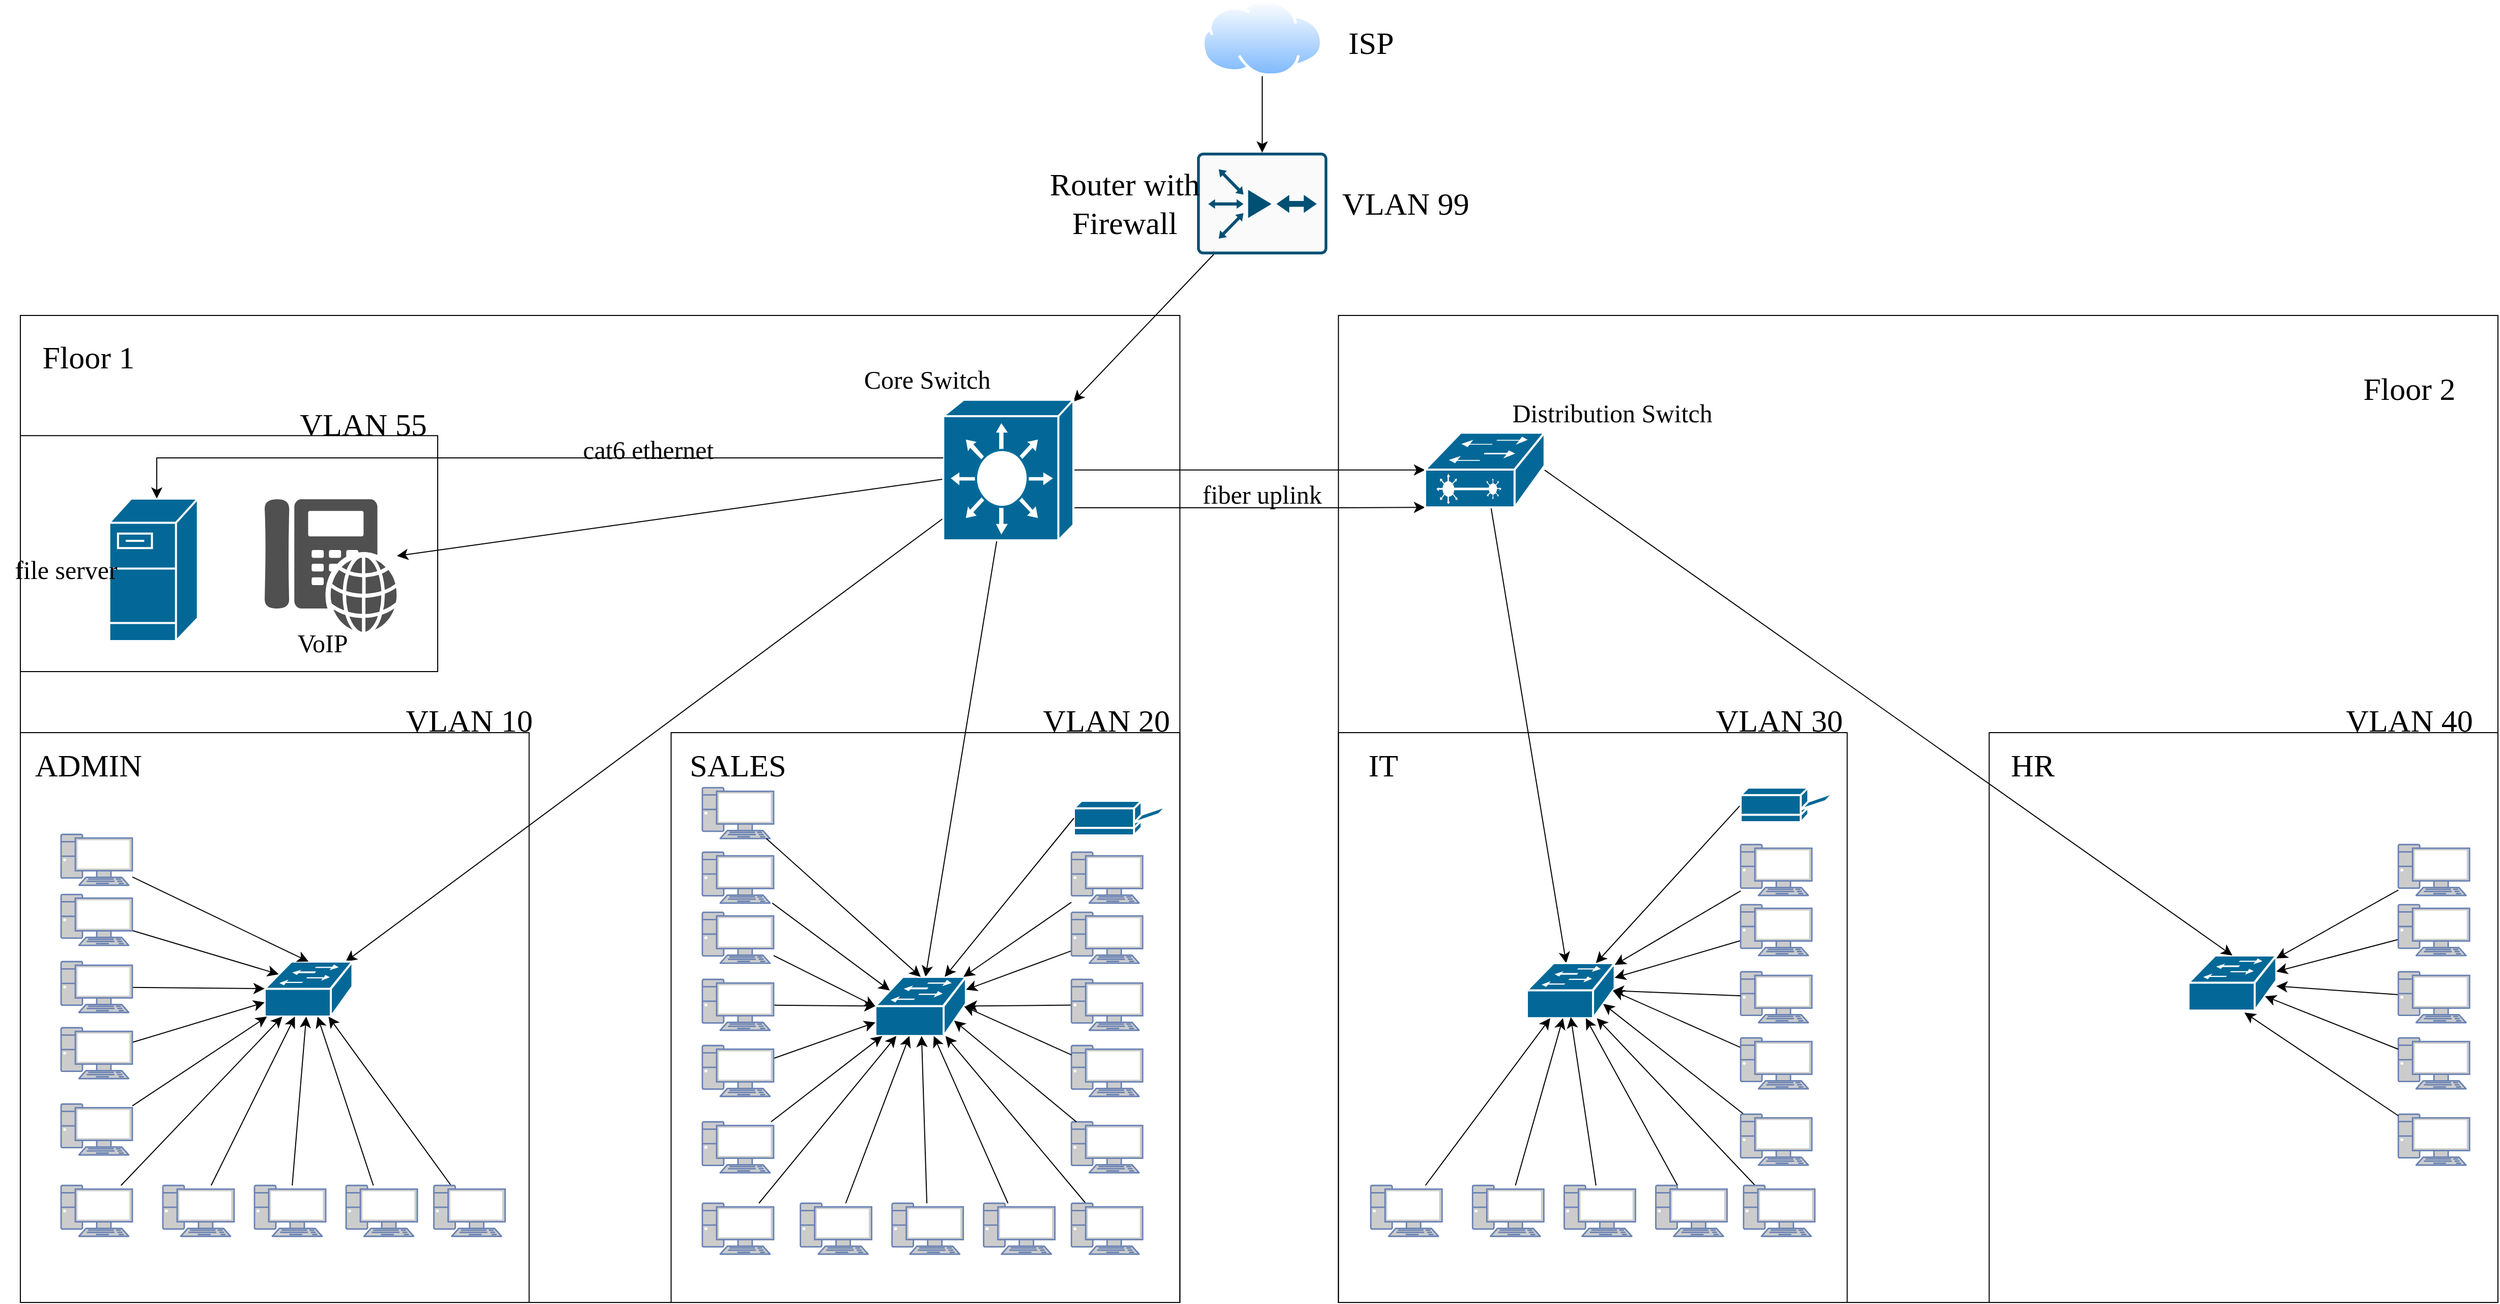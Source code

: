 <mxfile version="27.0.3">
  <diagram name="Page-1" id="lvZPzRQ9xBgecxqEHYSW">
    <mxGraphModel dx="4338" dy="1784" grid="1" gridSize="10" guides="1" tooltips="1" connect="1" arrows="1" fold="1" page="1" pageScale="1" pageWidth="1169" pageHeight="827" background="none" math="0" shadow="0">
      <root>
        <mxCell id="0" />
        <mxCell id="1" parent="0" />
        <mxCell id="jiWG33mtaCor1uyyTD07-7" value="" style="edgeStyle=none;curved=1;rounded=0;orthogonalLoop=1;jettySize=auto;html=1;fontSize=12;startSize=8;endSize=8;" edge="1" parent="1" source="jiWG33mtaCor1uyyTD07-3" target="jiWG33mtaCor1uyyTD07-6">
          <mxGeometry relative="1" as="geometry" />
        </mxCell>
        <mxCell id="jiWG33mtaCor1uyyTD07-3" value="" style="image;aspect=fixed;perimeter=ellipsePerimeter;html=1;align=center;shadow=0;dashed=0;spacingTop=3;image=img/lib/active_directory/internet_cloud.svg;" vertex="1" parent="1">
          <mxGeometry x="520.55" y="40" width="118.89" height="74.9" as="geometry" />
        </mxCell>
        <mxCell id="jiWG33mtaCor1uyyTD07-8" value="" style="edgeStyle=none;curved=1;rounded=0;orthogonalLoop=1;jettySize=auto;html=1;fontSize=12;startSize=8;endSize=8;" edge="1" parent="1" source="jiWG33mtaCor1uyyTD07-6" target="jiWG33mtaCor1uyyTD07-2">
          <mxGeometry relative="1" as="geometry" />
        </mxCell>
        <mxCell id="jiWG33mtaCor1uyyTD07-6" value="" style="sketch=0;points=[[0.015,0.015,0],[0.985,0.015,0],[0.985,0.985,0],[0.015,0.985,0],[0.25,0,0],[0.5,0,0],[0.75,0,0],[1,0.25,0],[1,0.5,0],[1,0.75,0],[0.75,1,0],[0.5,1,0],[0.25,1,0],[0,0.75,0],[0,0.5,0],[0,0.25,0]];verticalLabelPosition=bottom;html=1;verticalAlign=top;aspect=fixed;align=center;pointerEvents=1;shape=mxgraph.cisco19.rect;prIcon=router_with_firewall2;fillColor=#FAFAFA;strokeColor=#005073;" vertex="1" parent="1">
          <mxGeometry x="515.99" y="190" width="128" height="100" as="geometry" />
        </mxCell>
        <mxCell id="jiWG33mtaCor1uyyTD07-9" value="" style="rounded=0;whiteSpace=wrap;html=1;fillColor=none;" vertex="1" parent="1">
          <mxGeometry x="-640" y="350" width="1139.12" height="970" as="geometry" />
        </mxCell>
        <mxCell id="jiWG33mtaCor1uyyTD07-25" style="edgeStyle=none;curved=1;rounded=0;orthogonalLoop=1;jettySize=auto;html=1;fontSize=12;startSize=8;endSize=8;" edge="1" parent="1" source="jiWG33mtaCor1uyyTD07-2" target="jiWG33mtaCor1uyyTD07-19">
          <mxGeometry relative="1" as="geometry" />
        </mxCell>
        <mxCell id="jiWG33mtaCor1uyyTD07-28" style="edgeStyle=none;curved=1;rounded=0;orthogonalLoop=1;jettySize=auto;html=1;fontSize=12;startSize=8;endSize=8;" edge="1" parent="1" source="jiWG33mtaCor1uyyTD07-2" target="jiWG33mtaCor1uyyTD07-26">
          <mxGeometry relative="1" as="geometry" />
        </mxCell>
        <mxCell id="jiWG33mtaCor1uyyTD07-30" style="edgeStyle=none;curved=1;rounded=0;orthogonalLoop=1;jettySize=auto;html=1;fontSize=12;startSize=8;endSize=8;" edge="1" parent="1" source="jiWG33mtaCor1uyyTD07-2" target="jiWG33mtaCor1uyyTD07-29">
          <mxGeometry relative="1" as="geometry" />
        </mxCell>
        <mxCell id="jiWG33mtaCor1uyyTD07-33" style="edgeStyle=none;curved=1;rounded=0;orthogonalLoop=1;jettySize=auto;html=1;fontSize=12;startSize=8;endSize=8;" edge="1" parent="1" source="jiWG33mtaCor1uyyTD07-2" target="jiWG33mtaCor1uyyTD07-16">
          <mxGeometry relative="1" as="geometry" />
        </mxCell>
        <mxCell id="jiWG33mtaCor1uyyTD07-134" style="edgeStyle=orthogonalEdgeStyle;rounded=0;orthogonalLoop=1;jettySize=auto;html=1;fontSize=12;startSize=8;endSize=8;entryX=0;entryY=1;entryDx=0;entryDy=0;entryPerimeter=0;" edge="1" parent="1" source="jiWG33mtaCor1uyyTD07-2" target="jiWG33mtaCor1uyyTD07-16">
          <mxGeometry relative="1" as="geometry">
            <Array as="points">
              <mxPoint x="660" y="539" />
              <mxPoint x="660" y="539" />
            </Array>
          </mxGeometry>
        </mxCell>
        <mxCell id="jiWG33mtaCor1uyyTD07-2" value="" style="shape=mxgraph.cisco.switches.layer_3_switch;sketch=0;html=1;pointerEvents=1;dashed=0;fillColor=#036897;strokeColor=#ffffff;strokeWidth=2;verticalLabelPosition=bottom;verticalAlign=top;align=center;outlineConnect=0;" vertex="1" parent="1">
          <mxGeometry x="266.648" y="432.882" width="127.861" height="138.062" as="geometry" />
        </mxCell>
        <mxCell id="jiWG33mtaCor1uyyTD07-11" value="" style="rounded=0;whiteSpace=wrap;html=1;fillColor=none;" vertex="1" parent="1">
          <mxGeometry x="654.87" y="350" width="1139.12" height="970" as="geometry" />
        </mxCell>
        <mxCell id="jiWG33mtaCor1uyyTD07-13" value="Floor 1" style="text;html=1;align=center;verticalAlign=middle;whiteSpace=wrap;rounded=0;fontFamily=Poppins;fontSource=https%3A%2F%2Ffonts.googleapis.com%2Fcss%3Ffamily%3DPoppins;fontSize=31;" vertex="1" parent="1">
          <mxGeometry x="-659.996" y="369.002" width="174.355" height="44.062" as="geometry" />
        </mxCell>
        <mxCell id="jiWG33mtaCor1uyyTD07-15" value="Floor 2" style="text;html=1;align=center;verticalAlign=middle;whiteSpace=wrap;rounded=0;fontFamily=Poppins;fontSource=https%3A%2F%2Ffonts.googleapis.com%2Fcss%3Ffamily%3DPoppins;fontSize=31;" vertex="1" parent="1">
          <mxGeometry x="1619.639" y="400.002" width="174.355" height="44.062" as="geometry" />
        </mxCell>
        <mxCell id="jiWG33mtaCor1uyyTD07-101" style="edgeStyle=none;curved=1;rounded=0;orthogonalLoop=1;jettySize=auto;html=1;fontSize=12;startSize=8;endSize=8;" edge="1" parent="1" source="jiWG33mtaCor1uyyTD07-16" target="jiWG33mtaCor1uyyTD07-90">
          <mxGeometry relative="1" as="geometry" />
        </mxCell>
        <mxCell id="jiWG33mtaCor1uyyTD07-16" value="" style="shape=mxgraph.cisco.switches.layer_2_remote_switch;sketch=0;html=1;pointerEvents=1;dashed=0;fillColor=#036897;strokeColor=#ffffff;strokeWidth=2;verticalLabelPosition=bottom;verticalAlign=top;align=center;outlineConnect=0;" vertex="1" parent="1">
          <mxGeometry x="740.004" y="465.19" width="117.399" height="73.438" as="geometry" />
        </mxCell>
        <mxCell id="jiWG33mtaCor1uyyTD07-21" value="" style="rounded=0;whiteSpace=wrap;html=1;fillColor=none;" vertex="1" parent="1">
          <mxGeometry x="-640" y="760" width="499.82" height="560" as="geometry" />
        </mxCell>
        <mxCell id="jiWG33mtaCor1uyyTD07-17" value="" style="shape=mxgraph.cisco.servers.fileserver;sketch=0;html=1;pointerEvents=1;dashed=0;fillColor=#036897;strokeColor=#ffffff;strokeWidth=2;verticalLabelPosition=bottom;verticalAlign=top;align=center;outlineConnect=0;" vertex="1" parent="1">
          <mxGeometry x="-552.65" y="530" width="87.01" height="140" as="geometry" />
        </mxCell>
        <mxCell id="jiWG33mtaCor1uyyTD07-18" style="edgeStyle=orthogonalEdgeStyle;rounded=0;orthogonalLoop=1;jettySize=auto;html=1;fontSize=12;startSize=8;endSize=8;" edge="1" parent="1" source="jiWG33mtaCor1uyyTD07-2" target="jiWG33mtaCor1uyyTD07-17">
          <mxGeometry relative="1" as="geometry">
            <Array as="points">
              <mxPoint x="-506" y="490" />
            </Array>
          </mxGeometry>
        </mxCell>
        <mxCell id="jiWG33mtaCor1uyyTD07-19" value="" style="shape=mxgraph.cisco.switches.workgroup_switch;sketch=0;html=1;pointerEvents=1;dashed=0;fillColor=#036897;strokeColor=#ffffff;strokeWidth=2;verticalLabelPosition=bottom;verticalAlign=top;align=center;outlineConnect=0;" vertex="1" parent="1">
          <mxGeometry x="-400" y="985" width="86.23" height="54.06" as="geometry" />
        </mxCell>
        <mxCell id="jiWG33mtaCor1uyyTD07-22" value="" style="rounded=0;whiteSpace=wrap;html=1;fillColor=none;" vertex="1" parent="1">
          <mxGeometry x="-0.7" y="760" width="499.82" height="560" as="geometry" />
        </mxCell>
        <mxCell id="jiWG33mtaCor1uyyTD07-26" value="" style="sketch=0;pointerEvents=1;shadow=0;dashed=0;html=1;strokeColor=none;fillColor=#505050;labelPosition=center;verticalLabelPosition=bottom;verticalAlign=top;outlineConnect=0;align=center;shape=mxgraph.office.devices.phone_voip;" vertex="1" parent="1">
          <mxGeometry x="-400" y="530" width="130" height="131" as="geometry" />
        </mxCell>
        <mxCell id="jiWG33mtaCor1uyyTD07-29" value="" style="shape=mxgraph.cisco.switches.workgroup_switch;sketch=0;html=1;pointerEvents=1;dashed=0;fillColor=#036897;strokeColor=#ffffff;strokeWidth=2;verticalLabelPosition=bottom;verticalAlign=top;align=center;outlineConnect=0;" vertex="1" parent="1">
          <mxGeometry x="200" y="1000.0" width="88.9" height="58.12" as="geometry" />
        </mxCell>
        <mxCell id="jiWG33mtaCor1uyyTD07-31" value="ADMIN" style="text;html=1;align=center;verticalAlign=middle;whiteSpace=wrap;rounded=0;fontFamily=Poppins;fontSource=https%3A%2F%2Ffonts.googleapis.com%2Fcss%3Ffamily%3DPoppins;fontSize=31;" vertex="1" parent="1">
          <mxGeometry x="-659.996" y="770.003" width="174.355" height="44.062" as="geometry" />
        </mxCell>
        <mxCell id="jiWG33mtaCor1uyyTD07-32" value="SALES" style="text;html=1;align=center;verticalAlign=middle;whiteSpace=wrap;rounded=0;fontFamily=Poppins;fontSource=https%3A%2F%2Ffonts.googleapis.com%2Fcss%3Ffamily%3DPoppins;fontSize=31;" vertex="1" parent="1">
          <mxGeometry x="-22.176" y="770.013" width="174.355" height="44.062" as="geometry" />
        </mxCell>
        <mxCell id="jiWG33mtaCor1uyyTD07-45" style="edgeStyle=none;curved=1;rounded=0;orthogonalLoop=1;jettySize=auto;html=1;fontSize=12;startSize=8;endSize=8;entryX=0.16;entryY=0.23;entryDx=0;entryDy=0;entryPerimeter=0;" edge="1" parent="1" source="jiWG33mtaCor1uyyTD07-34" target="jiWG33mtaCor1uyyTD07-19">
          <mxGeometry relative="1" as="geometry" />
        </mxCell>
        <mxCell id="jiWG33mtaCor1uyyTD07-34" value="" style="fontColor=#0066CC;verticalAlign=top;verticalLabelPosition=bottom;labelPosition=center;align=center;html=1;outlineConnect=0;fillColor=#CCCCCC;strokeColor=#6881B3;gradientColor=none;gradientDirection=north;strokeWidth=2;shape=mxgraph.networks.pc;" vertex="1" parent="1">
          <mxGeometry x="-600" y="919.06" width="70" height="50" as="geometry" />
        </mxCell>
        <mxCell id="jiWG33mtaCor1uyyTD07-46" style="edgeStyle=none;curved=1;rounded=0;orthogonalLoop=1;jettySize=auto;html=1;fontSize=12;startSize=8;endSize=8;" edge="1" parent="1" source="jiWG33mtaCor1uyyTD07-35" target="jiWG33mtaCor1uyyTD07-19">
          <mxGeometry relative="1" as="geometry" />
        </mxCell>
        <mxCell id="jiWG33mtaCor1uyyTD07-35" value="" style="fontColor=#0066CC;verticalAlign=top;verticalLabelPosition=bottom;labelPosition=center;align=center;html=1;outlineConnect=0;fillColor=#CCCCCC;strokeColor=#6881B3;gradientColor=none;gradientDirection=north;strokeWidth=2;shape=mxgraph.networks.pc;" vertex="1" parent="1">
          <mxGeometry x="-600" y="985" width="70" height="50" as="geometry" />
        </mxCell>
        <mxCell id="jiWG33mtaCor1uyyTD07-47" style="edgeStyle=none;curved=1;rounded=0;orthogonalLoop=1;jettySize=auto;html=1;fontSize=12;startSize=8;endSize=8;" edge="1" parent="1" source="jiWG33mtaCor1uyyTD07-36" target="jiWG33mtaCor1uyyTD07-19">
          <mxGeometry relative="1" as="geometry" />
        </mxCell>
        <mxCell id="jiWG33mtaCor1uyyTD07-36" value="" style="fontColor=#0066CC;verticalAlign=top;verticalLabelPosition=bottom;labelPosition=center;align=center;html=1;outlineConnect=0;fillColor=#CCCCCC;strokeColor=#6881B3;gradientColor=none;gradientDirection=north;strokeWidth=2;shape=mxgraph.networks.pc;" vertex="1" parent="1">
          <mxGeometry x="-600" y="1050" width="70" height="50" as="geometry" />
        </mxCell>
        <mxCell id="jiWG33mtaCor1uyyTD07-48" style="edgeStyle=none;curved=1;rounded=0;orthogonalLoop=1;jettySize=auto;html=1;fontSize=12;startSize=8;endSize=8;" edge="1" parent="1" source="jiWG33mtaCor1uyyTD07-37" target="jiWG33mtaCor1uyyTD07-19">
          <mxGeometry relative="1" as="geometry" />
        </mxCell>
        <mxCell id="jiWG33mtaCor1uyyTD07-37" value="" style="fontColor=#0066CC;verticalAlign=top;verticalLabelPosition=bottom;labelPosition=center;align=center;html=1;outlineConnect=0;fillColor=#CCCCCC;strokeColor=#6881B3;gradientColor=none;gradientDirection=north;strokeWidth=2;shape=mxgraph.networks.pc;" vertex="1" parent="1">
          <mxGeometry x="-600" y="1125" width="70" height="50" as="geometry" />
        </mxCell>
        <mxCell id="jiWG33mtaCor1uyyTD07-49" style="edgeStyle=none;curved=1;rounded=0;orthogonalLoop=1;jettySize=auto;html=1;fontSize=12;startSize=8;endSize=8;" edge="1" parent="1" source="jiWG33mtaCor1uyyTD07-38" target="jiWG33mtaCor1uyyTD07-19">
          <mxGeometry relative="1" as="geometry" />
        </mxCell>
        <mxCell id="jiWG33mtaCor1uyyTD07-38" value="" style="fontColor=#0066CC;verticalAlign=top;verticalLabelPosition=bottom;labelPosition=center;align=center;html=1;outlineConnect=0;fillColor=#CCCCCC;strokeColor=#6881B3;gradientColor=none;gradientDirection=north;strokeWidth=2;shape=mxgraph.networks.pc;" vertex="1" parent="1">
          <mxGeometry x="-600" y="1205" width="70" height="50" as="geometry" />
        </mxCell>
        <mxCell id="jiWG33mtaCor1uyyTD07-50" style="edgeStyle=none;curved=1;rounded=0;orthogonalLoop=1;jettySize=auto;html=1;fontSize=12;startSize=8;endSize=8;" edge="1" parent="1" source="jiWG33mtaCor1uyyTD07-39" target="jiWG33mtaCor1uyyTD07-19">
          <mxGeometry relative="1" as="geometry" />
        </mxCell>
        <mxCell id="jiWG33mtaCor1uyyTD07-39" value="" style="fontColor=#0066CC;verticalAlign=top;verticalLabelPosition=bottom;labelPosition=center;align=center;html=1;outlineConnect=0;fillColor=#CCCCCC;strokeColor=#6881B3;gradientColor=none;gradientDirection=north;strokeWidth=2;shape=mxgraph.networks.pc;" vertex="1" parent="1">
          <mxGeometry x="-500" y="1205" width="70" height="50" as="geometry" />
        </mxCell>
        <mxCell id="jiWG33mtaCor1uyyTD07-51" style="edgeStyle=none;curved=1;rounded=0;orthogonalLoop=1;jettySize=auto;html=1;fontSize=12;startSize=8;endSize=8;" edge="1" parent="1" source="jiWG33mtaCor1uyyTD07-40" target="jiWG33mtaCor1uyyTD07-19">
          <mxGeometry relative="1" as="geometry" />
        </mxCell>
        <mxCell id="jiWG33mtaCor1uyyTD07-40" value="" style="fontColor=#0066CC;verticalAlign=top;verticalLabelPosition=bottom;labelPosition=center;align=center;html=1;outlineConnect=0;fillColor=#CCCCCC;strokeColor=#6881B3;gradientColor=none;gradientDirection=north;strokeWidth=2;shape=mxgraph.networks.pc;" vertex="1" parent="1">
          <mxGeometry x="-410" y="1205" width="70" height="50" as="geometry" />
        </mxCell>
        <mxCell id="jiWG33mtaCor1uyyTD07-52" style="edgeStyle=none;curved=1;rounded=0;orthogonalLoop=1;jettySize=auto;html=1;fontSize=12;startSize=8;endSize=8;" edge="1" parent="1" source="jiWG33mtaCor1uyyTD07-41" target="jiWG33mtaCor1uyyTD07-19">
          <mxGeometry relative="1" as="geometry" />
        </mxCell>
        <mxCell id="jiWG33mtaCor1uyyTD07-41" value="" style="fontColor=#0066CC;verticalAlign=top;verticalLabelPosition=bottom;labelPosition=center;align=center;html=1;outlineConnect=0;fillColor=#CCCCCC;strokeColor=#6881B3;gradientColor=none;gradientDirection=north;strokeWidth=2;shape=mxgraph.networks.pc;" vertex="1" parent="1">
          <mxGeometry x="-320" y="1205" width="70" height="50" as="geometry" />
        </mxCell>
        <mxCell id="jiWG33mtaCor1uyyTD07-53" style="edgeStyle=none;curved=1;rounded=0;orthogonalLoop=1;jettySize=auto;html=1;fontSize=12;startSize=8;endSize=8;" edge="1" parent="1" source="jiWG33mtaCor1uyyTD07-42" target="jiWG33mtaCor1uyyTD07-19">
          <mxGeometry relative="1" as="geometry" />
        </mxCell>
        <mxCell id="jiWG33mtaCor1uyyTD07-42" value="" style="fontColor=#0066CC;verticalAlign=top;verticalLabelPosition=bottom;labelPosition=center;align=center;html=1;outlineConnect=0;fillColor=#CCCCCC;strokeColor=#6881B3;gradientColor=none;gradientDirection=north;strokeWidth=2;shape=mxgraph.networks.pc;" vertex="1" parent="1">
          <mxGeometry x="-233.77" y="1205" width="70" height="50" as="geometry" />
        </mxCell>
        <mxCell id="jiWG33mtaCor1uyyTD07-44" style="edgeStyle=none;curved=1;rounded=0;orthogonalLoop=1;jettySize=auto;html=1;fontSize=12;startSize=8;endSize=8;entryX=0.5;entryY=0;entryDx=0;entryDy=0;entryPerimeter=0;" edge="1" parent="1" source="jiWG33mtaCor1uyyTD07-43" target="jiWG33mtaCor1uyyTD07-19">
          <mxGeometry relative="1" as="geometry" />
        </mxCell>
        <mxCell id="jiWG33mtaCor1uyyTD07-43" value="" style="fontColor=#0066CC;verticalAlign=top;verticalLabelPosition=bottom;labelPosition=center;align=center;html=1;outlineConnect=0;fillColor=#CCCCCC;strokeColor=#6881B3;gradientColor=none;gradientDirection=north;strokeWidth=2;shape=mxgraph.networks.pc;" vertex="1" parent="1">
          <mxGeometry x="-600" y="860" width="70" height="50" as="geometry" />
        </mxCell>
        <mxCell id="jiWG33mtaCor1uyyTD07-72" style="edgeStyle=none;curved=1;rounded=0;orthogonalLoop=1;jettySize=auto;html=1;fontSize=12;startSize=8;endSize=8;entryX=0;entryY=0.5;entryDx=0;entryDy=0;entryPerimeter=0;" edge="1" parent="1" source="jiWG33mtaCor1uyyTD07-54" target="jiWG33mtaCor1uyyTD07-29">
          <mxGeometry relative="1" as="geometry" />
        </mxCell>
        <mxCell id="jiWG33mtaCor1uyyTD07-54" value="" style="fontColor=#0066CC;verticalAlign=top;verticalLabelPosition=bottom;labelPosition=center;align=center;html=1;outlineConnect=0;fillColor=#CCCCCC;strokeColor=#6881B3;gradientColor=none;gradientDirection=north;strokeWidth=2;shape=mxgraph.networks.pc;" vertex="1" parent="1">
          <mxGeometry x="30.0" y="936.56" width="70" height="50" as="geometry" />
        </mxCell>
        <mxCell id="jiWG33mtaCor1uyyTD07-73" style="edgeStyle=none;curved=1;rounded=0;orthogonalLoop=1;jettySize=auto;html=1;fontSize=12;startSize=8;endSize=8;" edge="1" parent="1" source="jiWG33mtaCor1uyyTD07-55" target="jiWG33mtaCor1uyyTD07-29">
          <mxGeometry relative="1" as="geometry" />
        </mxCell>
        <mxCell id="jiWG33mtaCor1uyyTD07-55" value="" style="fontColor=#0066CC;verticalAlign=top;verticalLabelPosition=bottom;labelPosition=center;align=center;html=1;outlineConnect=0;fillColor=#CCCCCC;strokeColor=#6881B3;gradientColor=none;gradientDirection=north;strokeWidth=2;shape=mxgraph.networks.pc;" vertex="1" parent="1">
          <mxGeometry x="30.0" y="1002.5" width="70" height="50" as="geometry" />
        </mxCell>
        <mxCell id="jiWG33mtaCor1uyyTD07-74" style="edgeStyle=none;curved=1;rounded=0;orthogonalLoop=1;jettySize=auto;html=1;fontSize=12;startSize=8;endSize=8;" edge="1" parent="1" source="jiWG33mtaCor1uyyTD07-56" target="jiWG33mtaCor1uyyTD07-29">
          <mxGeometry relative="1" as="geometry" />
        </mxCell>
        <mxCell id="jiWG33mtaCor1uyyTD07-56" value="" style="fontColor=#0066CC;verticalAlign=top;verticalLabelPosition=bottom;labelPosition=center;align=center;html=1;outlineConnect=0;fillColor=#CCCCCC;strokeColor=#6881B3;gradientColor=none;gradientDirection=north;strokeWidth=2;shape=mxgraph.networks.pc;" vertex="1" parent="1">
          <mxGeometry x="30.0" y="1067.5" width="70" height="50" as="geometry" />
        </mxCell>
        <mxCell id="jiWG33mtaCor1uyyTD07-75" style="edgeStyle=none;curved=1;rounded=0;orthogonalLoop=1;jettySize=auto;html=1;fontSize=12;startSize=8;endSize=8;" edge="1" parent="1" source="jiWG33mtaCor1uyyTD07-57" target="jiWG33mtaCor1uyyTD07-29">
          <mxGeometry relative="1" as="geometry" />
        </mxCell>
        <mxCell id="jiWG33mtaCor1uyyTD07-57" value="" style="fontColor=#0066CC;verticalAlign=top;verticalLabelPosition=bottom;labelPosition=center;align=center;html=1;outlineConnect=0;fillColor=#CCCCCC;strokeColor=#6881B3;gradientColor=none;gradientDirection=north;strokeWidth=2;shape=mxgraph.networks.pc;" vertex="1" parent="1">
          <mxGeometry x="30.0" y="1142.5" width="70" height="50" as="geometry" />
        </mxCell>
        <mxCell id="jiWG33mtaCor1uyyTD07-76" style="edgeStyle=none;curved=1;rounded=0;orthogonalLoop=1;jettySize=auto;html=1;fontSize=12;startSize=8;endSize=8;" edge="1" parent="1" source="jiWG33mtaCor1uyyTD07-58" target="jiWG33mtaCor1uyyTD07-29">
          <mxGeometry relative="1" as="geometry" />
        </mxCell>
        <mxCell id="jiWG33mtaCor1uyyTD07-58" value="" style="fontColor=#0066CC;verticalAlign=top;verticalLabelPosition=bottom;labelPosition=center;align=center;html=1;outlineConnect=0;fillColor=#CCCCCC;strokeColor=#6881B3;gradientColor=none;gradientDirection=north;strokeWidth=2;shape=mxgraph.networks.pc;" vertex="1" parent="1">
          <mxGeometry x="30.0" y="1222.5" width="70" height="50" as="geometry" />
        </mxCell>
        <mxCell id="jiWG33mtaCor1uyyTD07-77" style="edgeStyle=none;curved=1;rounded=0;orthogonalLoop=1;jettySize=auto;html=1;fontSize=12;startSize=8;endSize=8;" edge="1" parent="1" source="jiWG33mtaCor1uyyTD07-59" target="jiWG33mtaCor1uyyTD07-29">
          <mxGeometry relative="1" as="geometry" />
        </mxCell>
        <mxCell id="jiWG33mtaCor1uyyTD07-59" value="" style="fontColor=#0066CC;verticalAlign=top;verticalLabelPosition=bottom;labelPosition=center;align=center;html=1;outlineConnect=0;fillColor=#CCCCCC;strokeColor=#6881B3;gradientColor=none;gradientDirection=north;strokeWidth=2;shape=mxgraph.networks.pc;" vertex="1" parent="1">
          <mxGeometry x="126.33" y="1222.5" width="70" height="50" as="geometry" />
        </mxCell>
        <mxCell id="jiWG33mtaCor1uyyTD07-78" style="edgeStyle=none;curved=1;rounded=0;orthogonalLoop=1;jettySize=auto;html=1;fontSize=12;startSize=8;endSize=8;" edge="1" parent="1" source="jiWG33mtaCor1uyyTD07-60" target="jiWG33mtaCor1uyyTD07-29">
          <mxGeometry relative="1" as="geometry" />
        </mxCell>
        <mxCell id="jiWG33mtaCor1uyyTD07-60" value="" style="fontColor=#0066CC;verticalAlign=top;verticalLabelPosition=bottom;labelPosition=center;align=center;html=1;outlineConnect=0;fillColor=#CCCCCC;strokeColor=#6881B3;gradientColor=none;gradientDirection=north;strokeWidth=2;shape=mxgraph.networks.pc;" vertex="1" parent="1">
          <mxGeometry x="216.33" y="1222.5" width="70" height="50" as="geometry" />
        </mxCell>
        <mxCell id="jiWG33mtaCor1uyyTD07-79" style="edgeStyle=none;curved=1;rounded=0;orthogonalLoop=1;jettySize=auto;html=1;fontSize=12;startSize=8;endSize=8;" edge="1" parent="1" source="jiWG33mtaCor1uyyTD07-61" target="jiWG33mtaCor1uyyTD07-29">
          <mxGeometry relative="1" as="geometry" />
        </mxCell>
        <mxCell id="jiWG33mtaCor1uyyTD07-61" value="" style="fontColor=#0066CC;verticalAlign=top;verticalLabelPosition=bottom;labelPosition=center;align=center;html=1;outlineConnect=0;fillColor=#CCCCCC;strokeColor=#6881B3;gradientColor=none;gradientDirection=north;strokeWidth=2;shape=mxgraph.networks.pc;" vertex="1" parent="1">
          <mxGeometry x="306.33" y="1222.5" width="70" height="50" as="geometry" />
        </mxCell>
        <mxCell id="jiWG33mtaCor1uyyTD07-80" style="edgeStyle=none;curved=1;rounded=0;orthogonalLoop=1;jettySize=auto;html=1;fontSize=12;startSize=8;endSize=8;" edge="1" parent="1" source="jiWG33mtaCor1uyyTD07-62" target="jiWG33mtaCor1uyyTD07-29">
          <mxGeometry relative="1" as="geometry" />
        </mxCell>
        <mxCell id="jiWG33mtaCor1uyyTD07-62" value="" style="fontColor=#0066CC;verticalAlign=top;verticalLabelPosition=bottom;labelPosition=center;align=center;html=1;outlineConnect=0;fillColor=#CCCCCC;strokeColor=#6881B3;gradientColor=none;gradientDirection=north;strokeWidth=2;shape=mxgraph.networks.pc;" vertex="1" parent="1">
          <mxGeometry x="392.56" y="1222.5" width="70" height="50" as="geometry" />
        </mxCell>
        <mxCell id="jiWG33mtaCor1uyyTD07-63" value="" style="fontColor=#0066CC;verticalAlign=top;verticalLabelPosition=bottom;labelPosition=center;align=center;html=1;outlineConnect=0;fillColor=#CCCCCC;strokeColor=#6881B3;gradientColor=none;gradientDirection=north;strokeWidth=2;shape=mxgraph.networks.pc;" vertex="1" parent="1">
          <mxGeometry x="30.0" y="877.5" width="70" height="50" as="geometry" />
        </mxCell>
        <mxCell id="jiWG33mtaCor1uyyTD07-84" style="edgeStyle=none;curved=1;rounded=0;orthogonalLoop=1;jettySize=auto;html=1;fontSize=12;startSize=8;endSize=8;" edge="1" parent="1" source="jiWG33mtaCor1uyyTD07-64" target="jiWG33mtaCor1uyyTD07-29">
          <mxGeometry relative="1" as="geometry" />
        </mxCell>
        <mxCell id="jiWG33mtaCor1uyyTD07-64" value="" style="fontColor=#0066CC;verticalAlign=top;verticalLabelPosition=bottom;labelPosition=center;align=center;html=1;outlineConnect=0;fillColor=#CCCCCC;strokeColor=#6881B3;gradientColor=none;gradientDirection=north;strokeWidth=2;shape=mxgraph.networks.pc;" vertex="1" parent="1">
          <mxGeometry x="392.56" y="936.56" width="70" height="50" as="geometry" />
        </mxCell>
        <mxCell id="jiWG33mtaCor1uyyTD07-83" style="edgeStyle=none;curved=1;rounded=0;orthogonalLoop=1;jettySize=auto;html=1;fontSize=12;startSize=8;endSize=8;" edge="1" parent="1" source="jiWG33mtaCor1uyyTD07-65" target="jiWG33mtaCor1uyyTD07-29">
          <mxGeometry relative="1" as="geometry" />
        </mxCell>
        <mxCell id="jiWG33mtaCor1uyyTD07-65" value="" style="fontColor=#0066CC;verticalAlign=top;verticalLabelPosition=bottom;labelPosition=center;align=center;html=1;outlineConnect=0;fillColor=#CCCCCC;strokeColor=#6881B3;gradientColor=none;gradientDirection=north;strokeWidth=2;shape=mxgraph.networks.pc;" vertex="1" parent="1">
          <mxGeometry x="392.56" y="1002.5" width="70" height="50" as="geometry" />
        </mxCell>
        <mxCell id="jiWG33mtaCor1uyyTD07-66" value="" style="fontColor=#0066CC;verticalAlign=top;verticalLabelPosition=bottom;labelPosition=center;align=center;html=1;outlineConnect=0;fillColor=#CCCCCC;strokeColor=#6881B3;gradientColor=none;gradientDirection=north;strokeWidth=2;shape=mxgraph.networks.pc;" vertex="1" parent="1">
          <mxGeometry x="392.56" y="1067.5" width="70" height="50" as="geometry" />
        </mxCell>
        <mxCell id="jiWG33mtaCor1uyyTD07-67" value="" style="fontColor=#0066CC;verticalAlign=top;verticalLabelPosition=bottom;labelPosition=center;align=center;html=1;outlineConnect=0;fillColor=#CCCCCC;strokeColor=#6881B3;gradientColor=none;gradientDirection=north;strokeWidth=2;shape=mxgraph.networks.pc;" vertex="1" parent="1">
          <mxGeometry x="392.56" y="1142.5" width="70" height="50" as="geometry" />
        </mxCell>
        <mxCell id="jiWG33mtaCor1uyyTD07-85" style="edgeStyle=none;curved=1;rounded=0;orthogonalLoop=1;jettySize=auto;html=1;fontSize=12;startSize=8;endSize=8;" edge="1" parent="1" source="jiWG33mtaCor1uyyTD07-68" target="jiWG33mtaCor1uyyTD07-29">
          <mxGeometry relative="1" as="geometry" />
        </mxCell>
        <mxCell id="jiWG33mtaCor1uyyTD07-68" value="" style="fontColor=#0066CC;verticalAlign=top;verticalLabelPosition=bottom;labelPosition=center;align=center;html=1;outlineConnect=0;fillColor=#CCCCCC;strokeColor=#6881B3;gradientColor=none;gradientDirection=north;strokeWidth=2;shape=mxgraph.networks.pc;" vertex="1" parent="1">
          <mxGeometry x="392.56" y="877.5" width="70" height="50" as="geometry" />
        </mxCell>
        <mxCell id="jiWG33mtaCor1uyyTD07-69" value="" style="fontColor=#0066CC;verticalAlign=top;verticalLabelPosition=bottom;labelPosition=center;align=center;html=1;outlineConnect=0;fillColor=#CCCCCC;strokeColor=#6881B3;gradientColor=none;gradientDirection=north;strokeWidth=2;shape=mxgraph.networks.pc;" vertex="1" parent="1">
          <mxGeometry x="30.0" y="814.07" width="70" height="50" as="geometry" />
        </mxCell>
        <mxCell id="jiWG33mtaCor1uyyTD07-70" style="edgeStyle=none;curved=1;rounded=0;orthogonalLoop=1;jettySize=auto;html=1;fontSize=12;startSize=8;endSize=8;entryX=0.5;entryY=0;entryDx=0;entryDy=0;entryPerimeter=0;" edge="1" parent="1" source="jiWG33mtaCor1uyyTD07-69" target="jiWG33mtaCor1uyyTD07-29">
          <mxGeometry relative="1" as="geometry" />
        </mxCell>
        <mxCell id="jiWG33mtaCor1uyyTD07-71" style="edgeStyle=none;curved=1;rounded=0;orthogonalLoop=1;jettySize=auto;html=1;fontSize=12;startSize=8;endSize=8;entryX=0.16;entryY=0.23;entryDx=0;entryDy=0;entryPerimeter=0;" edge="1" parent="1" source="jiWG33mtaCor1uyyTD07-63" target="jiWG33mtaCor1uyyTD07-29">
          <mxGeometry relative="1" as="geometry" />
        </mxCell>
        <mxCell id="jiWG33mtaCor1uyyTD07-81" style="edgeStyle=none;curved=1;rounded=0;orthogonalLoop=1;jettySize=auto;html=1;entryX=0.87;entryY=0.74;entryDx=0;entryDy=0;entryPerimeter=0;fontSize=12;startSize=8;endSize=8;" edge="1" parent="1" source="jiWG33mtaCor1uyyTD07-67" target="jiWG33mtaCor1uyyTD07-29">
          <mxGeometry relative="1" as="geometry" />
        </mxCell>
        <mxCell id="jiWG33mtaCor1uyyTD07-82" style="edgeStyle=none;curved=1;rounded=0;orthogonalLoop=1;jettySize=auto;html=1;entryX=0.98;entryY=0.5;entryDx=0;entryDy=0;entryPerimeter=0;fontSize=12;startSize=8;endSize=8;" edge="1" parent="1" source="jiWG33mtaCor1uyyTD07-66" target="jiWG33mtaCor1uyyTD07-29">
          <mxGeometry relative="1" as="geometry" />
        </mxCell>
        <mxCell id="jiWG33mtaCor1uyyTD07-86" value="" style="rounded=0;whiteSpace=wrap;html=1;fillColor=none;" vertex="1" parent="1">
          <mxGeometry x="654.87" y="760" width="499.82" height="560" as="geometry" />
        </mxCell>
        <mxCell id="jiWG33mtaCor1uyyTD07-87" value="" style="rounded=0;whiteSpace=wrap;html=1;fillColor=none;" vertex="1" parent="1">
          <mxGeometry x="1294.17" y="760" width="499.82" height="560" as="geometry" />
        </mxCell>
        <mxCell id="jiWG33mtaCor1uyyTD07-88" value="" style="shape=mxgraph.cisco.computers_and_peripherals.printer;html=1;pointerEvents=1;dashed=0;fillColor=#036897;strokeColor=#ffffff;strokeWidth=2;verticalLabelPosition=bottom;verticalAlign=top;align=center;outlineConnect=0;" vertex="1" parent="1">
          <mxGeometry x="395" y="827" width="91" height="34" as="geometry" />
        </mxCell>
        <mxCell id="jiWG33mtaCor1uyyTD07-89" style="edgeStyle=none;curved=1;rounded=0;orthogonalLoop=1;jettySize=auto;html=1;fontSize=12;startSize=8;endSize=8;exitX=0;exitY=0.5;exitDx=0;exitDy=0;exitPerimeter=0;" edge="1" parent="1" source="jiWG33mtaCor1uyyTD07-88" target="jiWG33mtaCor1uyyTD07-29">
          <mxGeometry relative="1" as="geometry" />
        </mxCell>
        <mxCell id="jiWG33mtaCor1uyyTD07-90" value="" style="shape=mxgraph.cisco.switches.workgroup_switch;sketch=0;html=1;pointerEvents=1;dashed=0;fillColor=#036897;strokeColor=#ffffff;strokeWidth=2;verticalLabelPosition=bottom;verticalAlign=top;align=center;outlineConnect=0;" vertex="1" parent="1">
          <mxGeometry x="840" y="986.56" width="86.23" height="54.06" as="geometry" />
        </mxCell>
        <mxCell id="jiWG33mtaCor1uyyTD07-111" style="edgeStyle=none;curved=1;rounded=0;orthogonalLoop=1;jettySize=auto;html=1;fontSize=12;startSize=8;endSize=8;" edge="1" parent="1" source="jiWG33mtaCor1uyyTD07-91" target="jiWG33mtaCor1uyyTD07-90">
          <mxGeometry relative="1" as="geometry" />
        </mxCell>
        <mxCell id="jiWG33mtaCor1uyyTD07-91" value="" style="fontColor=#0066CC;verticalAlign=top;verticalLabelPosition=bottom;labelPosition=center;align=center;html=1;outlineConnect=0;fillColor=#CCCCCC;strokeColor=#6881B3;gradientColor=none;gradientDirection=north;strokeWidth=2;shape=mxgraph.networks.pc;" vertex="1" parent="1">
          <mxGeometry x="1050" y="929.06" width="70" height="50" as="geometry" />
        </mxCell>
        <mxCell id="jiWG33mtaCor1uyyTD07-92" value="" style="fontColor=#0066CC;verticalAlign=top;verticalLabelPosition=bottom;labelPosition=center;align=center;html=1;outlineConnect=0;fillColor=#CCCCCC;strokeColor=#6881B3;gradientColor=none;gradientDirection=north;strokeWidth=2;shape=mxgraph.networks.pc;" vertex="1" parent="1">
          <mxGeometry x="1050" y="995" width="70" height="50" as="geometry" />
        </mxCell>
        <mxCell id="jiWG33mtaCor1uyyTD07-109" style="edgeStyle=none;curved=1;rounded=0;orthogonalLoop=1;jettySize=auto;html=1;fontSize=12;startSize=8;endSize=8;entryX=0.98;entryY=0.5;entryDx=0;entryDy=0;entryPerimeter=0;" edge="1" parent="1" source="jiWG33mtaCor1uyyTD07-93" target="jiWG33mtaCor1uyyTD07-90">
          <mxGeometry relative="1" as="geometry" />
        </mxCell>
        <mxCell id="jiWG33mtaCor1uyyTD07-93" value="" style="fontColor=#0066CC;verticalAlign=top;verticalLabelPosition=bottom;labelPosition=center;align=center;html=1;outlineConnect=0;fillColor=#CCCCCC;strokeColor=#6881B3;gradientColor=none;gradientDirection=north;strokeWidth=2;shape=mxgraph.networks.pc;" vertex="1" parent="1">
          <mxGeometry x="1050" y="1060" width="70" height="50" as="geometry" />
        </mxCell>
        <mxCell id="jiWG33mtaCor1uyyTD07-108" style="edgeStyle=none;curved=1;rounded=0;orthogonalLoop=1;jettySize=auto;html=1;fontSize=12;startSize=8;endSize=8;entryX=0.87;entryY=0.74;entryDx=0;entryDy=0;entryPerimeter=0;" edge="1" parent="1" source="jiWG33mtaCor1uyyTD07-94" target="jiWG33mtaCor1uyyTD07-90">
          <mxGeometry relative="1" as="geometry" />
        </mxCell>
        <mxCell id="jiWG33mtaCor1uyyTD07-94" value="" style="fontColor=#0066CC;verticalAlign=top;verticalLabelPosition=bottom;labelPosition=center;align=center;html=1;outlineConnect=0;fillColor=#CCCCCC;strokeColor=#6881B3;gradientColor=none;gradientDirection=north;strokeWidth=2;shape=mxgraph.networks.pc;" vertex="1" parent="1">
          <mxGeometry x="1050" y="1135" width="70" height="50" as="geometry" />
        </mxCell>
        <mxCell id="jiWG33mtaCor1uyyTD07-102" style="edgeStyle=none;curved=1;rounded=0;orthogonalLoop=1;jettySize=auto;html=1;fontSize=12;startSize=8;endSize=8;" edge="1" parent="1" source="jiWG33mtaCor1uyyTD07-95" target="jiWG33mtaCor1uyyTD07-90">
          <mxGeometry relative="1" as="geometry" />
        </mxCell>
        <mxCell id="jiWG33mtaCor1uyyTD07-95" value="" style="fontColor=#0066CC;verticalAlign=top;verticalLabelPosition=bottom;labelPosition=center;align=center;html=1;outlineConnect=0;fillColor=#CCCCCC;strokeColor=#6881B3;gradientColor=none;gradientDirection=north;strokeWidth=2;shape=mxgraph.networks.pc;" vertex="1" parent="1">
          <mxGeometry x="686.66" y="1205" width="70" height="50" as="geometry" />
        </mxCell>
        <mxCell id="jiWG33mtaCor1uyyTD07-104" style="edgeStyle=none;curved=1;rounded=0;orthogonalLoop=1;jettySize=auto;html=1;fontSize=12;startSize=8;endSize=8;" edge="1" parent="1" source="jiWG33mtaCor1uyyTD07-96" target="jiWG33mtaCor1uyyTD07-90">
          <mxGeometry relative="1" as="geometry" />
        </mxCell>
        <mxCell id="jiWG33mtaCor1uyyTD07-96" value="" style="fontColor=#0066CC;verticalAlign=top;verticalLabelPosition=bottom;labelPosition=center;align=center;html=1;outlineConnect=0;fillColor=#CCCCCC;strokeColor=#6881B3;gradientColor=none;gradientDirection=north;strokeWidth=2;shape=mxgraph.networks.pc;" vertex="1" parent="1">
          <mxGeometry x="786.66" y="1205" width="70" height="50" as="geometry" />
        </mxCell>
        <mxCell id="jiWG33mtaCor1uyyTD07-97" value="" style="fontColor=#0066CC;verticalAlign=top;verticalLabelPosition=bottom;labelPosition=center;align=center;html=1;outlineConnect=0;fillColor=#CCCCCC;strokeColor=#6881B3;gradientColor=none;gradientDirection=north;strokeWidth=2;shape=mxgraph.networks.pc;" vertex="1" parent="1">
          <mxGeometry x="876.66" y="1205" width="70" height="50" as="geometry" />
        </mxCell>
        <mxCell id="jiWG33mtaCor1uyyTD07-106" style="edgeStyle=none;curved=1;rounded=0;orthogonalLoop=1;jettySize=auto;html=1;fontSize=12;startSize=8;endSize=8;" edge="1" parent="1" source="jiWG33mtaCor1uyyTD07-98" target="jiWG33mtaCor1uyyTD07-90">
          <mxGeometry relative="1" as="geometry" />
        </mxCell>
        <mxCell id="jiWG33mtaCor1uyyTD07-98" value="" style="fontColor=#0066CC;verticalAlign=top;verticalLabelPosition=bottom;labelPosition=center;align=center;html=1;outlineConnect=0;fillColor=#CCCCCC;strokeColor=#6881B3;gradientColor=none;gradientDirection=north;strokeWidth=2;shape=mxgraph.networks.pc;" vertex="1" parent="1">
          <mxGeometry x="966.66" y="1205" width="70" height="50" as="geometry" />
        </mxCell>
        <mxCell id="jiWG33mtaCor1uyyTD07-107" style="edgeStyle=none;curved=1;rounded=0;orthogonalLoop=1;jettySize=auto;html=1;fontSize=12;startSize=8;endSize=8;" edge="1" parent="1" source="jiWG33mtaCor1uyyTD07-99" target="jiWG33mtaCor1uyyTD07-90">
          <mxGeometry relative="1" as="geometry" />
        </mxCell>
        <mxCell id="jiWG33mtaCor1uyyTD07-99" value="" style="fontColor=#0066CC;verticalAlign=top;verticalLabelPosition=bottom;labelPosition=center;align=center;html=1;outlineConnect=0;fillColor=#CCCCCC;strokeColor=#6881B3;gradientColor=none;gradientDirection=north;strokeWidth=2;shape=mxgraph.networks.pc;" vertex="1" parent="1">
          <mxGeometry x="1052.89" y="1205" width="70" height="50" as="geometry" />
        </mxCell>
        <mxCell id="jiWG33mtaCor1uyyTD07-112" style="edgeStyle=none;curved=1;rounded=0;orthogonalLoop=1;jettySize=auto;html=1;fontSize=12;startSize=8;endSize=8;" edge="1" parent="1" source="jiWG33mtaCor1uyyTD07-100" target="jiWG33mtaCor1uyyTD07-90">
          <mxGeometry relative="1" as="geometry" />
        </mxCell>
        <mxCell id="jiWG33mtaCor1uyyTD07-100" value="" style="fontColor=#0066CC;verticalAlign=top;verticalLabelPosition=bottom;labelPosition=center;align=center;html=1;outlineConnect=0;fillColor=#CCCCCC;strokeColor=#6881B3;gradientColor=none;gradientDirection=north;strokeWidth=2;shape=mxgraph.networks.pc;" vertex="1" parent="1">
          <mxGeometry x="1050" y="870" width="70" height="50" as="geometry" />
        </mxCell>
        <mxCell id="jiWG33mtaCor1uyyTD07-105" style="edgeStyle=none;curved=1;rounded=0;orthogonalLoop=1;jettySize=auto;html=1;entryX=0.5;entryY=0.98;entryDx=0;entryDy=0;entryPerimeter=0;fontSize=12;startSize=8;endSize=8;" edge="1" parent="1" source="jiWG33mtaCor1uyyTD07-97" target="jiWG33mtaCor1uyyTD07-90">
          <mxGeometry relative="1" as="geometry" />
        </mxCell>
        <mxCell id="jiWG33mtaCor1uyyTD07-110" style="edgeStyle=none;curved=1;rounded=0;orthogonalLoop=1;jettySize=auto;html=1;entryX=0.98;entryY=0.5;entryDx=0;entryDy=0;entryPerimeter=0;fontSize=12;startSize=8;endSize=8;" edge="1" parent="1" source="jiWG33mtaCor1uyyTD07-92" target="jiWG33mtaCor1uyyTD07-90">
          <mxGeometry relative="1" as="geometry" />
        </mxCell>
        <mxCell id="jiWG33mtaCor1uyyTD07-114" style="edgeStyle=none;curved=1;rounded=0;orthogonalLoop=1;jettySize=auto;html=1;fontSize=12;startSize=8;endSize=8;exitX=0;exitY=0.5;exitDx=0;exitDy=0;exitPerimeter=0;" edge="1" parent="1" source="jiWG33mtaCor1uyyTD07-113" target="jiWG33mtaCor1uyyTD07-90">
          <mxGeometry relative="1" as="geometry" />
        </mxCell>
        <mxCell id="jiWG33mtaCor1uyyTD07-113" value="" style="shape=mxgraph.cisco.computers_and_peripherals.printer;html=1;pointerEvents=1;dashed=0;fillColor=#036897;strokeColor=#ffffff;strokeWidth=2;verticalLabelPosition=bottom;verticalAlign=top;align=center;outlineConnect=0;" vertex="1" parent="1">
          <mxGeometry x="1050" y="814.06" width="91" height="34" as="geometry" />
        </mxCell>
        <mxCell id="jiWG33mtaCor1uyyTD07-115" value="" style="shape=mxgraph.cisco.switches.workgroup_switch;sketch=0;html=1;pointerEvents=1;dashed=0;fillColor=#036897;strokeColor=#ffffff;strokeWidth=2;verticalLabelPosition=bottom;verticalAlign=top;align=center;outlineConnect=0;" vertex="1" parent="1">
          <mxGeometry x="1490" y="979.06" width="86.23" height="54.06" as="geometry" />
        </mxCell>
        <mxCell id="jiWG33mtaCor1uyyTD07-116" style="edgeStyle=none;curved=1;rounded=0;orthogonalLoop=1;jettySize=auto;html=1;entryX=0.5;entryY=0;entryDx=0;entryDy=0;entryPerimeter=0;fontSize=12;startSize=8;endSize=8;exitX=1;exitY=0.5;exitDx=0;exitDy=0;exitPerimeter=0;" edge="1" parent="1" source="jiWG33mtaCor1uyyTD07-16" target="jiWG33mtaCor1uyyTD07-115">
          <mxGeometry relative="1" as="geometry" />
        </mxCell>
        <mxCell id="jiWG33mtaCor1uyyTD07-123" style="edgeStyle=none;curved=1;rounded=0;orthogonalLoop=1;jettySize=auto;html=1;fontSize=12;startSize=8;endSize=8;" edge="1" parent="1" source="jiWG33mtaCor1uyyTD07-117" target="jiWG33mtaCor1uyyTD07-115">
          <mxGeometry relative="1" as="geometry" />
        </mxCell>
        <mxCell id="jiWG33mtaCor1uyyTD07-117" value="" style="fontColor=#0066CC;verticalAlign=top;verticalLabelPosition=bottom;labelPosition=center;align=center;html=1;outlineConnect=0;fillColor=#CCCCCC;strokeColor=#6881B3;gradientColor=none;gradientDirection=north;strokeWidth=2;shape=mxgraph.networks.pc;" vertex="1" parent="1">
          <mxGeometry x="1696.1" y="929.06" width="70" height="50" as="geometry" />
        </mxCell>
        <mxCell id="jiWG33mtaCor1uyyTD07-124" style="edgeStyle=none;curved=1;rounded=0;orthogonalLoop=1;jettySize=auto;html=1;fontSize=12;startSize=8;endSize=8;" edge="1" parent="1" source="jiWG33mtaCor1uyyTD07-118" target="jiWG33mtaCor1uyyTD07-115">
          <mxGeometry relative="1" as="geometry" />
        </mxCell>
        <mxCell id="jiWG33mtaCor1uyyTD07-118" value="" style="fontColor=#0066CC;verticalAlign=top;verticalLabelPosition=bottom;labelPosition=center;align=center;html=1;outlineConnect=0;fillColor=#CCCCCC;strokeColor=#6881B3;gradientColor=none;gradientDirection=north;strokeWidth=2;shape=mxgraph.networks.pc;" vertex="1" parent="1">
          <mxGeometry x="1696.1" y="995" width="70" height="50" as="geometry" />
        </mxCell>
        <mxCell id="jiWG33mtaCor1uyyTD07-119" value="" style="fontColor=#0066CC;verticalAlign=top;verticalLabelPosition=bottom;labelPosition=center;align=center;html=1;outlineConnect=0;fillColor=#CCCCCC;strokeColor=#6881B3;gradientColor=none;gradientDirection=north;strokeWidth=2;shape=mxgraph.networks.pc;" vertex="1" parent="1">
          <mxGeometry x="1696.1" y="1060" width="70" height="50" as="geometry" />
        </mxCell>
        <mxCell id="jiWG33mtaCor1uyyTD07-120" value="" style="fontColor=#0066CC;verticalAlign=top;verticalLabelPosition=bottom;labelPosition=center;align=center;html=1;outlineConnect=0;fillColor=#CCCCCC;strokeColor=#6881B3;gradientColor=none;gradientDirection=north;strokeWidth=2;shape=mxgraph.networks.pc;" vertex="1" parent="1">
          <mxGeometry x="1696.1" y="1135" width="70" height="50" as="geometry" />
        </mxCell>
        <mxCell id="jiWG33mtaCor1uyyTD07-122" style="edgeStyle=none;curved=1;rounded=0;orthogonalLoop=1;jettySize=auto;html=1;fontSize=12;startSize=8;endSize=8;" edge="1" parent="1" source="jiWG33mtaCor1uyyTD07-121" target="jiWG33mtaCor1uyyTD07-115">
          <mxGeometry relative="1" as="geometry" />
        </mxCell>
        <mxCell id="jiWG33mtaCor1uyyTD07-121" value="" style="fontColor=#0066CC;verticalAlign=top;verticalLabelPosition=bottom;labelPosition=center;align=center;html=1;outlineConnect=0;fillColor=#CCCCCC;strokeColor=#6881B3;gradientColor=none;gradientDirection=north;strokeWidth=2;shape=mxgraph.networks.pc;" vertex="1" parent="1">
          <mxGeometry x="1696.1" y="870" width="70" height="50" as="geometry" />
        </mxCell>
        <mxCell id="jiWG33mtaCor1uyyTD07-125" style="edgeStyle=none;curved=1;rounded=0;orthogonalLoop=1;jettySize=auto;html=1;entryX=0.87;entryY=0.74;entryDx=0;entryDy=0;entryPerimeter=0;fontSize=12;startSize=8;endSize=8;" edge="1" parent="1" source="jiWG33mtaCor1uyyTD07-119" target="jiWG33mtaCor1uyyTD07-115">
          <mxGeometry relative="1" as="geometry" />
        </mxCell>
        <mxCell id="jiWG33mtaCor1uyyTD07-126" style="edgeStyle=none;curved=1;rounded=0;orthogonalLoop=1;jettySize=auto;html=1;entryX=0.637;entryY=1.036;entryDx=0;entryDy=0;entryPerimeter=0;fontSize=12;startSize=8;endSize=8;" edge="1" parent="1" source="jiWG33mtaCor1uyyTD07-120" target="jiWG33mtaCor1uyyTD07-115">
          <mxGeometry relative="1" as="geometry" />
        </mxCell>
        <mxCell id="jiWG33mtaCor1uyyTD07-128" value="IT&lt;span style=&quot;color: rgba(0, 0, 0, 0); font-family: monospace; font-size: 0px; text-align: start; text-wrap-mode: nowrap;&quot;&gt;%3CmxGraphModel%3E%3Croot%3E%3CmxCell%20id%3D%220%22%2F%3E%3CmxCell%20id%3D%221%22%20parent%3D%220%22%2F%3E%3CmxCell%20id%3D%222%22%20value%3D%22SALES%22%20style%3D%22text%3Bhtml%3D1%3Balign%3Dcenter%3BverticalAlign%3Dmiddle%3BwhiteSpace%3Dwrap%3Brounded%3D0%3BfontFamily%3DPoppins%3BfontSource%3Dhttps%253A%252F%252Ffonts.googleapis.com%252Fcss%253Ffamily%253DPoppins%3BfontSize%3D31%3B%22%20vertex%3D%221%22%20parent%3D%221%22%3E%3CmxGeometry%20x%3D%22340.384%22%20y%3D%22770.013%22%20width%3D%22174.355%22%20height%3D%2244.062%22%20as%3D%22geometry%22%2F%3E%3C%2FmxCell%3E%3C%2Froot%3E%3C%2FmxGraphModel%3E&lt;/span&gt;" style="text;html=1;align=center;verticalAlign=middle;whiteSpace=wrap;rounded=0;fontFamily=Poppins;fontSource=https%3A%2F%2Ffonts.googleapis.com%2Fcss%3Ffamily%3DPoppins;fontSize=31;" vertex="1" parent="1">
          <mxGeometry x="612.304" y="769.993" width="174.355" height="44.062" as="geometry" />
        </mxCell>
        <mxCell id="jiWG33mtaCor1uyyTD07-129" value="HR" style="text;html=1;align=center;verticalAlign=middle;whiteSpace=wrap;rounded=0;fontFamily=Poppins;fontSource=https%3A%2F%2Ffonts.googleapis.com%2Fcss%3Ffamily%3DPoppins;fontSize=31;" vertex="1" parent="1">
          <mxGeometry x="1250.004" y="769.993" width="174.355" height="44.062" as="geometry" />
        </mxCell>
        <mxCell id="jiWG33mtaCor1uyyTD07-130" value="VLAN 10" style="text;html=1;align=center;verticalAlign=middle;whiteSpace=wrap;rounded=0;fontFamily=Poppins;fontSource=https%3A%2F%2Ffonts.googleapis.com%2Fcss%3Ffamily%3DPoppins;fontSize=31;" vertex="1" parent="1">
          <mxGeometry x="-285.946" y="725.953" width="174.355" height="44.062" as="geometry" />
        </mxCell>
        <mxCell id="jiWG33mtaCor1uyyTD07-131" value="VLAN 20" style="text;html=1;align=center;verticalAlign=middle;whiteSpace=wrap;rounded=0;fontFamily=Poppins;fontSource=https%3A%2F%2Ffonts.googleapis.com%2Fcss%3Ffamily%3DPoppins;fontSize=31;" vertex="1" parent="1">
          <mxGeometry x="340.384" y="725.943" width="174.355" height="44.062" as="geometry" />
        </mxCell>
        <mxCell id="jiWG33mtaCor1uyyTD07-132" value="VLAN 30" style="text;html=1;align=center;verticalAlign=middle;whiteSpace=wrap;rounded=0;fontFamily=Poppins;fontSource=https%3A%2F%2Ffonts.googleapis.com%2Fcss%3Ffamily%3DPoppins;fontSize=31;" vertex="1" parent="1">
          <mxGeometry x="1000.714" y="725.953" width="174.355" height="44.062" as="geometry" />
        </mxCell>
        <mxCell id="jiWG33mtaCor1uyyTD07-133" value="VLAN 40" style="text;html=1;align=center;verticalAlign=middle;whiteSpace=wrap;rounded=0;fontFamily=Poppins;fontSource=https%3A%2F%2Ffonts.googleapis.com%2Fcss%3Ffamily%3DPoppins;fontSize=31;" vertex="1" parent="1">
          <mxGeometry x="1620.004" y="725.943" width="174.355" height="44.062" as="geometry" />
        </mxCell>
        <mxCell id="jiWG33mtaCor1uyyTD07-136" value="" style="rounded=0;whiteSpace=wrap;html=1;fillColor=none;" vertex="1" parent="1">
          <mxGeometry x="-640" y="468.13" width="410" height="231.87" as="geometry" />
        </mxCell>
        <mxCell id="jiWG33mtaCor1uyyTD07-138" value="VLAN 55" style="text;html=1;align=center;verticalAlign=middle;whiteSpace=wrap;rounded=0;fontFamily=Poppins;fontSource=https%3A%2F%2Ffonts.googleapis.com%2Fcss%3Ffamily%3DPoppins;fontSize=31;" vertex="1" parent="1">
          <mxGeometry x="-389.996" y="435.063" width="174.355" height="44.062" as="geometry" />
        </mxCell>
        <mxCell id="jiWG33mtaCor1uyyTD07-139" value="VLAN 99" style="text;html=1;align=center;verticalAlign=middle;whiteSpace=wrap;rounded=0;fontFamily=Poppins;fontSource=https%3A%2F%2Ffonts.googleapis.com%2Fcss%3Ffamily%3DPoppins;fontSize=31;" vertex="1" parent="1">
          <mxGeometry x="634.484" y="217.973" width="174.355" height="44.062" as="geometry" />
        </mxCell>
        <mxCell id="jiWG33mtaCor1uyyTD07-144" value="Core Switch" style="text;html=1;align=center;verticalAlign=middle;whiteSpace=wrap;rounded=0;fontFamily=Poppins;fontSource=https%3A%2F%2Ffonts.googleapis.com%2Fcss%3Ffamily%3DPoppins;fontSize=25;" vertex="1" parent="1">
          <mxGeometry x="144.49" y="391" width="213.67" height="44.06" as="geometry" />
        </mxCell>
        <mxCell id="jiWG33mtaCor1uyyTD07-145" value="Distribution Switch" style="text;html=1;align=center;verticalAlign=middle;whiteSpace=wrap;rounded=0;fontFamily=Poppins;fontSource=https%3A%2F%2Ffonts.googleapis.com%2Fcss%3Ffamily%3DPoppins;fontSize=25;" vertex="1" parent="1">
          <mxGeometry x="756.66" y="424.07" width="333.72" height="44.06" as="geometry" />
        </mxCell>
        <mxCell id="jiWG33mtaCor1uyyTD07-146" value="cat6 ethernet" style="text;html=1;align=center;verticalAlign=middle;whiteSpace=wrap;rounded=0;fontFamily=Poppins;fontSource=https%3A%2F%2Ffonts.googleapis.com%2Fcss%3Ffamily%3DPoppins;fontSize=25;" vertex="1" parent="1">
          <mxGeometry x="-130" y="460" width="213.67" height="44.06" as="geometry" />
        </mxCell>
        <mxCell id="jiWG33mtaCor1uyyTD07-147" value="fiber uplink" style="text;html=1;align=center;verticalAlign=middle;whiteSpace=wrap;rounded=0;fontFamily=Poppins;fontSource=https%3A%2F%2Ffonts.googleapis.com%2Fcss%3Ffamily%3DPoppins;fontSize=25;" vertex="1" parent="1">
          <mxGeometry x="472.99" y="504.06" width="213.67" height="44.06" as="geometry" />
        </mxCell>
        <mxCell id="jiWG33mtaCor1uyyTD07-148" value="Router with Firewall" style="text;html=1;align=center;verticalAlign=middle;whiteSpace=wrap;rounded=0;fontFamily=Poppins;fontSource=https%3A%2F%2Ffonts.googleapis.com%2Fcss%3Ffamily%3DPoppins;fontSize=31;" vertex="1" parent="1">
          <mxGeometry x="358.164" y="217.973" width="174.355" height="44.062" as="geometry" />
        </mxCell>
        <mxCell id="jiWG33mtaCor1uyyTD07-149" value="ISP" style="text;html=1;align=center;verticalAlign=middle;whiteSpace=wrap;rounded=0;fontFamily=Poppins;fontSource=https%3A%2F%2Ffonts.googleapis.com%2Fcss%3Ffamily%3DPoppins;fontSize=31;" vertex="1" parent="1">
          <mxGeometry x="600.004" y="60.003" width="174.355" height="44.062" as="geometry" />
        </mxCell>
        <mxCell id="jiWG33mtaCor1uyyTD07-150" value="file server" style="text;html=1;align=center;verticalAlign=middle;whiteSpace=wrap;rounded=0;fontFamily=Poppins;fontSource=https%3A%2F%2Ffonts.googleapis.com%2Fcss%3Ffamily%3DPoppins;fontSize=25;" vertex="1" parent="1">
          <mxGeometry x="-650" y="577.97" width="110" height="44.06" as="geometry" />
        </mxCell>
        <mxCell id="jiWG33mtaCor1uyyTD07-151" value="VoIP" style="text;html=1;align=center;verticalAlign=middle;whiteSpace=wrap;rounded=0;fontFamily=Poppins;fontSource=https%3A%2F%2Ffonts.googleapis.com%2Fcss%3Ffamily%3DPoppins;fontSize=25;" vertex="1" parent="1">
          <mxGeometry x="-450" y="650" width="213.67" height="44.06" as="geometry" />
        </mxCell>
      </root>
    </mxGraphModel>
  </diagram>
</mxfile>
